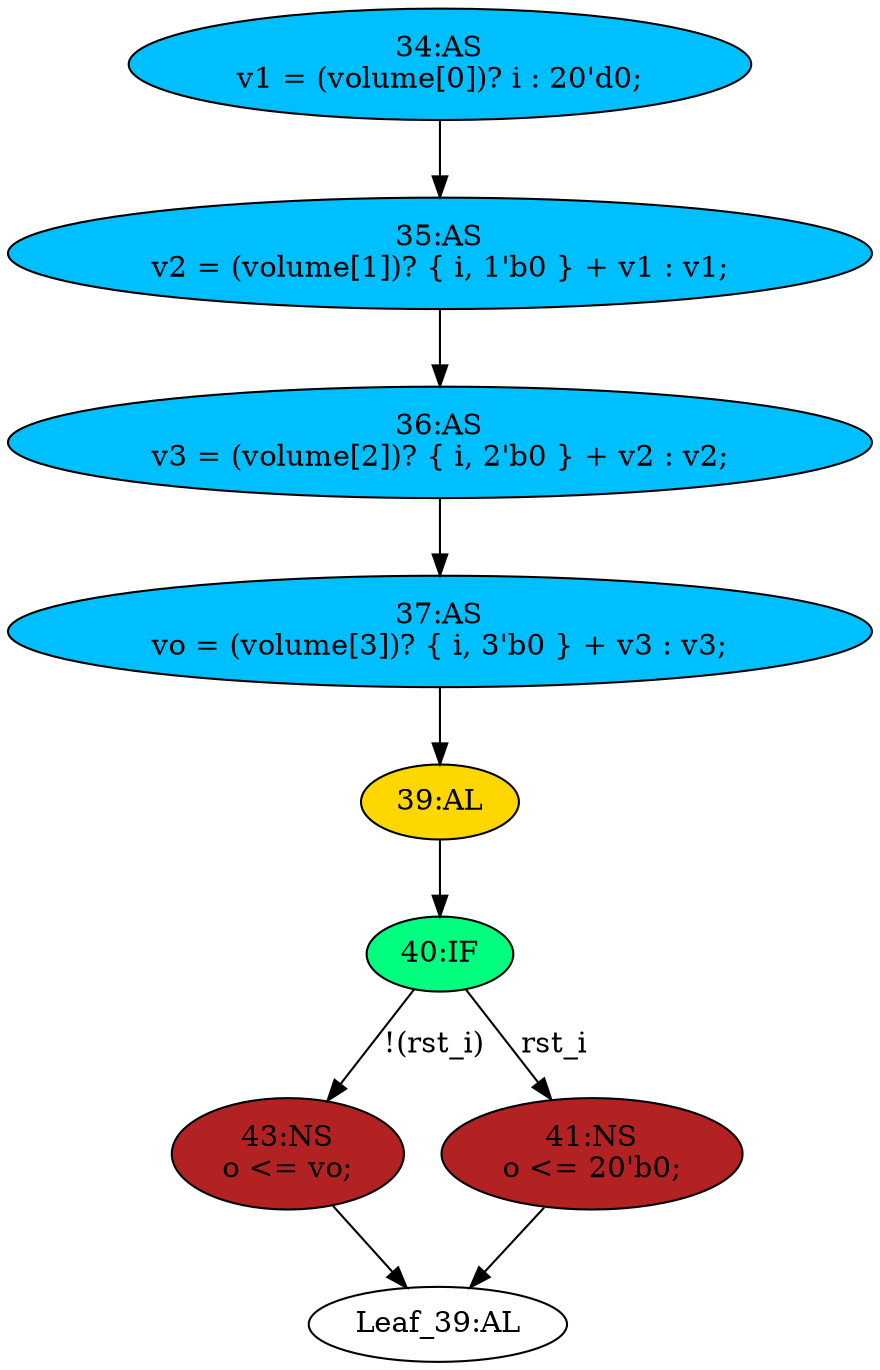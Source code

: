 strict digraph "compose( ,  )" {
	node [label="\N"];
	"39:AL"	 [ast="<pyverilog.vparser.ast.Always object at 0x7f6ec2f865d0>",
		clk_sens=True,
		fillcolor=gold,
		label="39:AL",
		sens="['clk_i']",
		statements="[]",
		style=filled,
		typ=Always,
		use_var="['rst_i', 'vo']"];
	"40:IF"	 [ast="<pyverilog.vparser.ast.IfStatement object at 0x7f6ec2f86710>",
		fillcolor=springgreen,
		label="40:IF",
		statements="[]",
		style=filled,
		typ=IfStatement];
	"39:AL" -> "40:IF"	 [cond="[]",
		lineno=None];
	"37:AS"	 [ast="<pyverilog.vparser.ast.Assign object at 0x7f6ec2f863d0>",
		def_var="['vo']",
		fillcolor=deepskyblue,
		label="37:AS
vo = (volume[3])? { i, 3'b0 } + v3 : v3;",
		statements="[]",
		style=filled,
		typ=Assign,
		use_var="['volume', 'i', 'v3', 'v3']"];
	"37:AS" -> "39:AL";
	"35:AS"	 [ast="<pyverilog.vparser.ast.Assign object at 0x7f6ec3379890>",
		def_var="['v2']",
		fillcolor=deepskyblue,
		label="35:AS
v2 = (volume[1])? { i, 1'b0 } + v1 : v1;",
		statements="[]",
		style=filled,
		typ=Assign,
		use_var="['volume', 'i', 'v1', 'v1']"];
	"36:AS"	 [ast="<pyverilog.vparser.ast.Assign object at 0x7f6ec365a990>",
		def_var="['v3']",
		fillcolor=deepskyblue,
		label="36:AS
v3 = (volume[2])? { i, 2'b0 } + v2 : v2;",
		statements="[]",
		style=filled,
		typ=Assign,
		use_var="['volume', 'i', 'v2', 'v2']"];
	"35:AS" -> "36:AS";
	"34:AS"	 [ast="<pyverilog.vparser.ast.Assign object at 0x7f6ec337ec90>",
		def_var="['v1']",
		fillcolor=deepskyblue,
		label="34:AS
v1 = (volume[0])? i : 20'd0;",
		statements="[]",
		style=filled,
		typ=Assign,
		use_var="['volume', 'i']"];
	"34:AS" -> "35:AS";
	"43:NS"	 [ast="<pyverilog.vparser.ast.NonblockingSubstitution object at 0x7f6ec2f868d0>",
		fillcolor=firebrick,
		label="43:NS
o <= vo;",
		statements="[<pyverilog.vparser.ast.NonblockingSubstitution object at 0x7f6ec2f868d0>]",
		style=filled,
		typ=NonblockingSubstitution];
	"Leaf_39:AL"	 [def_var="['o']",
		label="Leaf_39:AL"];
	"43:NS" -> "Leaf_39:AL"	 [cond="[]",
		lineno=None];
	"40:IF" -> "43:NS"	 [cond="['rst_i']",
		label="!(rst_i)",
		lineno=40];
	"41:NS"	 [ast="<pyverilog.vparser.ast.NonblockingSubstitution object at 0x7f6ec2f86750>",
		fillcolor=firebrick,
		label="41:NS
o <= 20'b0;",
		statements="[<pyverilog.vparser.ast.NonblockingSubstitution object at 0x7f6ec2f86750>]",
		style=filled,
		typ=NonblockingSubstitution];
	"40:IF" -> "41:NS"	 [cond="['rst_i']",
		label=rst_i,
		lineno=40];
	"41:NS" -> "Leaf_39:AL"	 [cond="[]",
		lineno=None];
	"36:AS" -> "37:AS";
}
